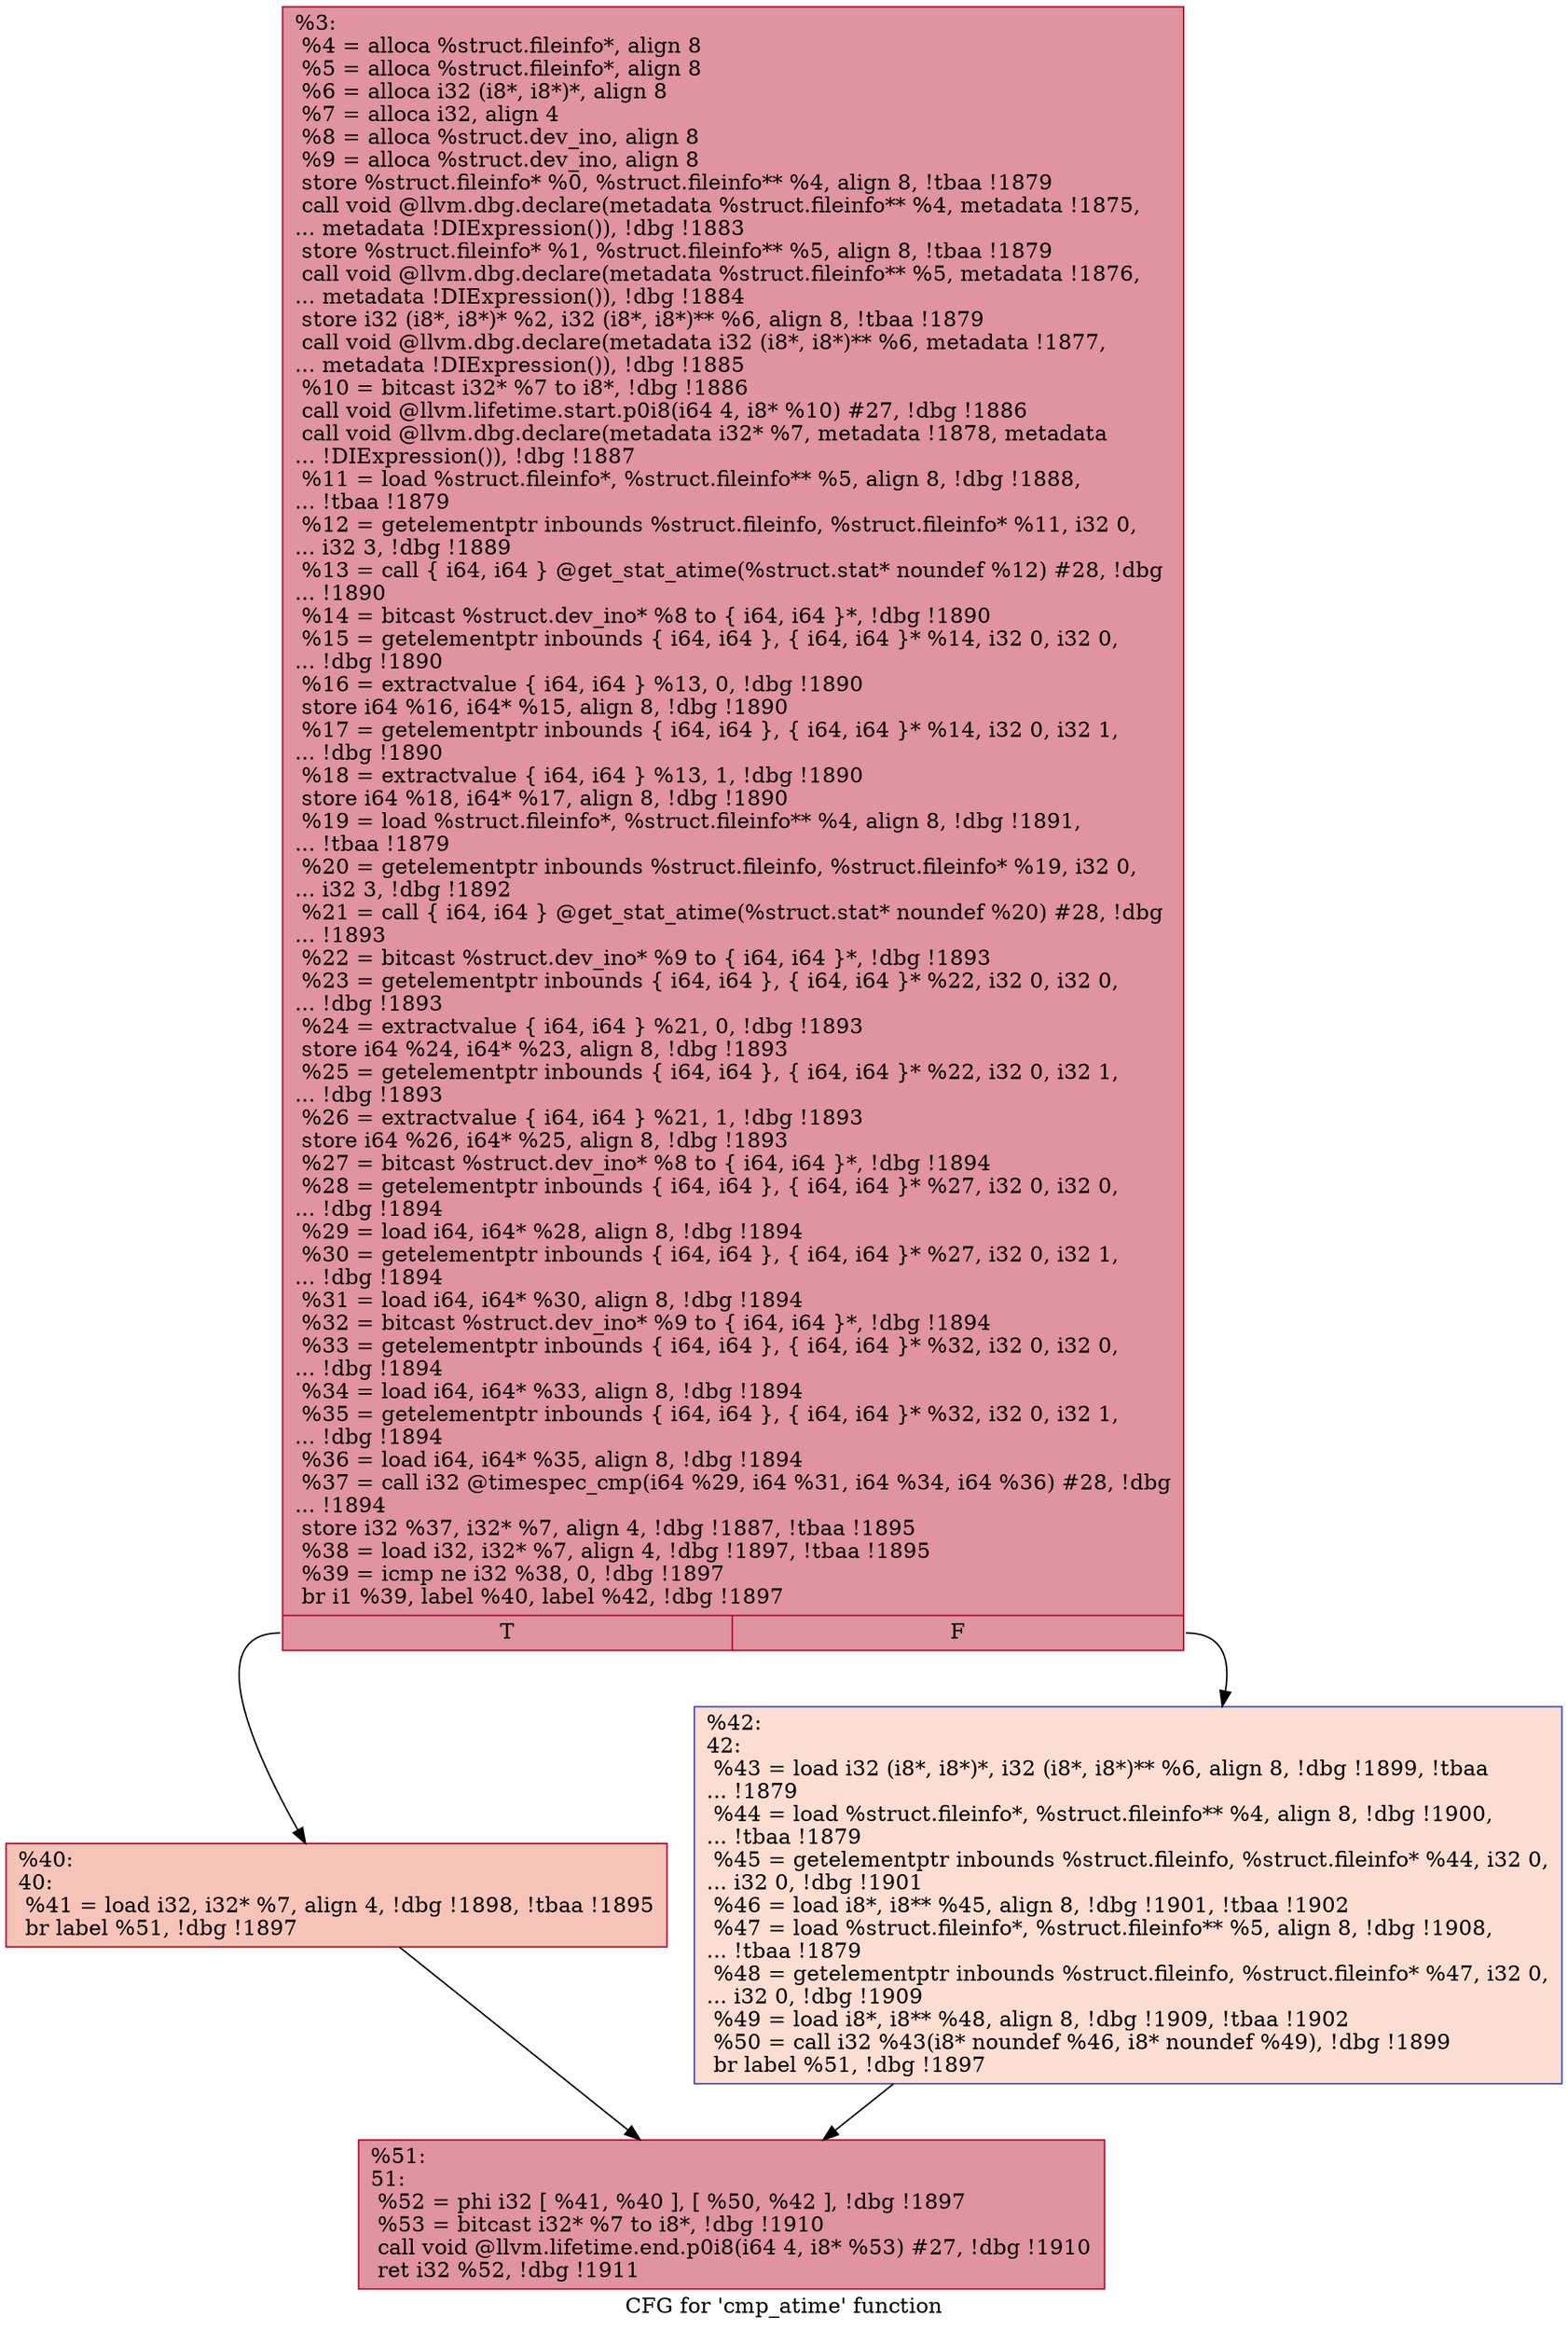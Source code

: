 digraph "CFG for 'cmp_atime' function" {
	label="CFG for 'cmp_atime' function";

	Node0x200d180 [shape=record,color="#b70d28ff", style=filled, fillcolor="#b70d2870",label="{%3:\l  %4 = alloca %struct.fileinfo*, align 8\l  %5 = alloca %struct.fileinfo*, align 8\l  %6 = alloca i32 (i8*, i8*)*, align 8\l  %7 = alloca i32, align 4\l  %8 = alloca %struct.dev_ino, align 8\l  %9 = alloca %struct.dev_ino, align 8\l  store %struct.fileinfo* %0, %struct.fileinfo** %4, align 8, !tbaa !1879\l  call void @llvm.dbg.declare(metadata %struct.fileinfo** %4, metadata !1875,\l... metadata !DIExpression()), !dbg !1883\l  store %struct.fileinfo* %1, %struct.fileinfo** %5, align 8, !tbaa !1879\l  call void @llvm.dbg.declare(metadata %struct.fileinfo** %5, metadata !1876,\l... metadata !DIExpression()), !dbg !1884\l  store i32 (i8*, i8*)* %2, i32 (i8*, i8*)** %6, align 8, !tbaa !1879\l  call void @llvm.dbg.declare(metadata i32 (i8*, i8*)** %6, metadata !1877,\l... metadata !DIExpression()), !dbg !1885\l  %10 = bitcast i32* %7 to i8*, !dbg !1886\l  call void @llvm.lifetime.start.p0i8(i64 4, i8* %10) #27, !dbg !1886\l  call void @llvm.dbg.declare(metadata i32* %7, metadata !1878, metadata\l... !DIExpression()), !dbg !1887\l  %11 = load %struct.fileinfo*, %struct.fileinfo** %5, align 8, !dbg !1888,\l... !tbaa !1879\l  %12 = getelementptr inbounds %struct.fileinfo, %struct.fileinfo* %11, i32 0,\l... i32 3, !dbg !1889\l  %13 = call \{ i64, i64 \} @get_stat_atime(%struct.stat* noundef %12) #28, !dbg\l... !1890\l  %14 = bitcast %struct.dev_ino* %8 to \{ i64, i64 \}*, !dbg !1890\l  %15 = getelementptr inbounds \{ i64, i64 \}, \{ i64, i64 \}* %14, i32 0, i32 0,\l... !dbg !1890\l  %16 = extractvalue \{ i64, i64 \} %13, 0, !dbg !1890\l  store i64 %16, i64* %15, align 8, !dbg !1890\l  %17 = getelementptr inbounds \{ i64, i64 \}, \{ i64, i64 \}* %14, i32 0, i32 1,\l... !dbg !1890\l  %18 = extractvalue \{ i64, i64 \} %13, 1, !dbg !1890\l  store i64 %18, i64* %17, align 8, !dbg !1890\l  %19 = load %struct.fileinfo*, %struct.fileinfo** %4, align 8, !dbg !1891,\l... !tbaa !1879\l  %20 = getelementptr inbounds %struct.fileinfo, %struct.fileinfo* %19, i32 0,\l... i32 3, !dbg !1892\l  %21 = call \{ i64, i64 \} @get_stat_atime(%struct.stat* noundef %20) #28, !dbg\l... !1893\l  %22 = bitcast %struct.dev_ino* %9 to \{ i64, i64 \}*, !dbg !1893\l  %23 = getelementptr inbounds \{ i64, i64 \}, \{ i64, i64 \}* %22, i32 0, i32 0,\l... !dbg !1893\l  %24 = extractvalue \{ i64, i64 \} %21, 0, !dbg !1893\l  store i64 %24, i64* %23, align 8, !dbg !1893\l  %25 = getelementptr inbounds \{ i64, i64 \}, \{ i64, i64 \}* %22, i32 0, i32 1,\l... !dbg !1893\l  %26 = extractvalue \{ i64, i64 \} %21, 1, !dbg !1893\l  store i64 %26, i64* %25, align 8, !dbg !1893\l  %27 = bitcast %struct.dev_ino* %8 to \{ i64, i64 \}*, !dbg !1894\l  %28 = getelementptr inbounds \{ i64, i64 \}, \{ i64, i64 \}* %27, i32 0, i32 0,\l... !dbg !1894\l  %29 = load i64, i64* %28, align 8, !dbg !1894\l  %30 = getelementptr inbounds \{ i64, i64 \}, \{ i64, i64 \}* %27, i32 0, i32 1,\l... !dbg !1894\l  %31 = load i64, i64* %30, align 8, !dbg !1894\l  %32 = bitcast %struct.dev_ino* %9 to \{ i64, i64 \}*, !dbg !1894\l  %33 = getelementptr inbounds \{ i64, i64 \}, \{ i64, i64 \}* %32, i32 0, i32 0,\l... !dbg !1894\l  %34 = load i64, i64* %33, align 8, !dbg !1894\l  %35 = getelementptr inbounds \{ i64, i64 \}, \{ i64, i64 \}* %32, i32 0, i32 1,\l... !dbg !1894\l  %36 = load i64, i64* %35, align 8, !dbg !1894\l  %37 = call i32 @timespec_cmp(i64 %29, i64 %31, i64 %34, i64 %36) #28, !dbg\l... !1894\l  store i32 %37, i32* %7, align 4, !dbg !1887, !tbaa !1895\l  %38 = load i32, i32* %7, align 4, !dbg !1897, !tbaa !1895\l  %39 = icmp ne i32 %38, 0, !dbg !1897\l  br i1 %39, label %40, label %42, !dbg !1897\l|{<s0>T|<s1>F}}"];
	Node0x200d180:s0 -> Node0x200d200;
	Node0x200d180:s1 -> Node0x200d250;
	Node0x200d200 [shape=record,color="#b70d28ff", style=filled, fillcolor="#e8765c70",label="{%40:\l40:                                               \l  %41 = load i32, i32* %7, align 4, !dbg !1898, !tbaa !1895\l  br label %51, !dbg !1897\l}"];
	Node0x200d200 -> Node0x200d2a0;
	Node0x200d250 [shape=record,color="#3d50c3ff", style=filled, fillcolor="#f7b39670",label="{%42:\l42:                                               \l  %43 = load i32 (i8*, i8*)*, i32 (i8*, i8*)** %6, align 8, !dbg !1899, !tbaa\l... !1879\l  %44 = load %struct.fileinfo*, %struct.fileinfo** %4, align 8, !dbg !1900,\l... !tbaa !1879\l  %45 = getelementptr inbounds %struct.fileinfo, %struct.fileinfo* %44, i32 0,\l... i32 0, !dbg !1901\l  %46 = load i8*, i8** %45, align 8, !dbg !1901, !tbaa !1902\l  %47 = load %struct.fileinfo*, %struct.fileinfo** %5, align 8, !dbg !1908,\l... !tbaa !1879\l  %48 = getelementptr inbounds %struct.fileinfo, %struct.fileinfo* %47, i32 0,\l... i32 0, !dbg !1909\l  %49 = load i8*, i8** %48, align 8, !dbg !1909, !tbaa !1902\l  %50 = call i32 %43(i8* noundef %46, i8* noundef %49), !dbg !1899\l  br label %51, !dbg !1897\l}"];
	Node0x200d250 -> Node0x200d2a0;
	Node0x200d2a0 [shape=record,color="#b70d28ff", style=filled, fillcolor="#b70d2870",label="{%51:\l51:                                               \l  %52 = phi i32 [ %41, %40 ], [ %50, %42 ], !dbg !1897\l  %53 = bitcast i32* %7 to i8*, !dbg !1910\l  call void @llvm.lifetime.end.p0i8(i64 4, i8* %53) #27, !dbg !1910\l  ret i32 %52, !dbg !1911\l}"];
}
